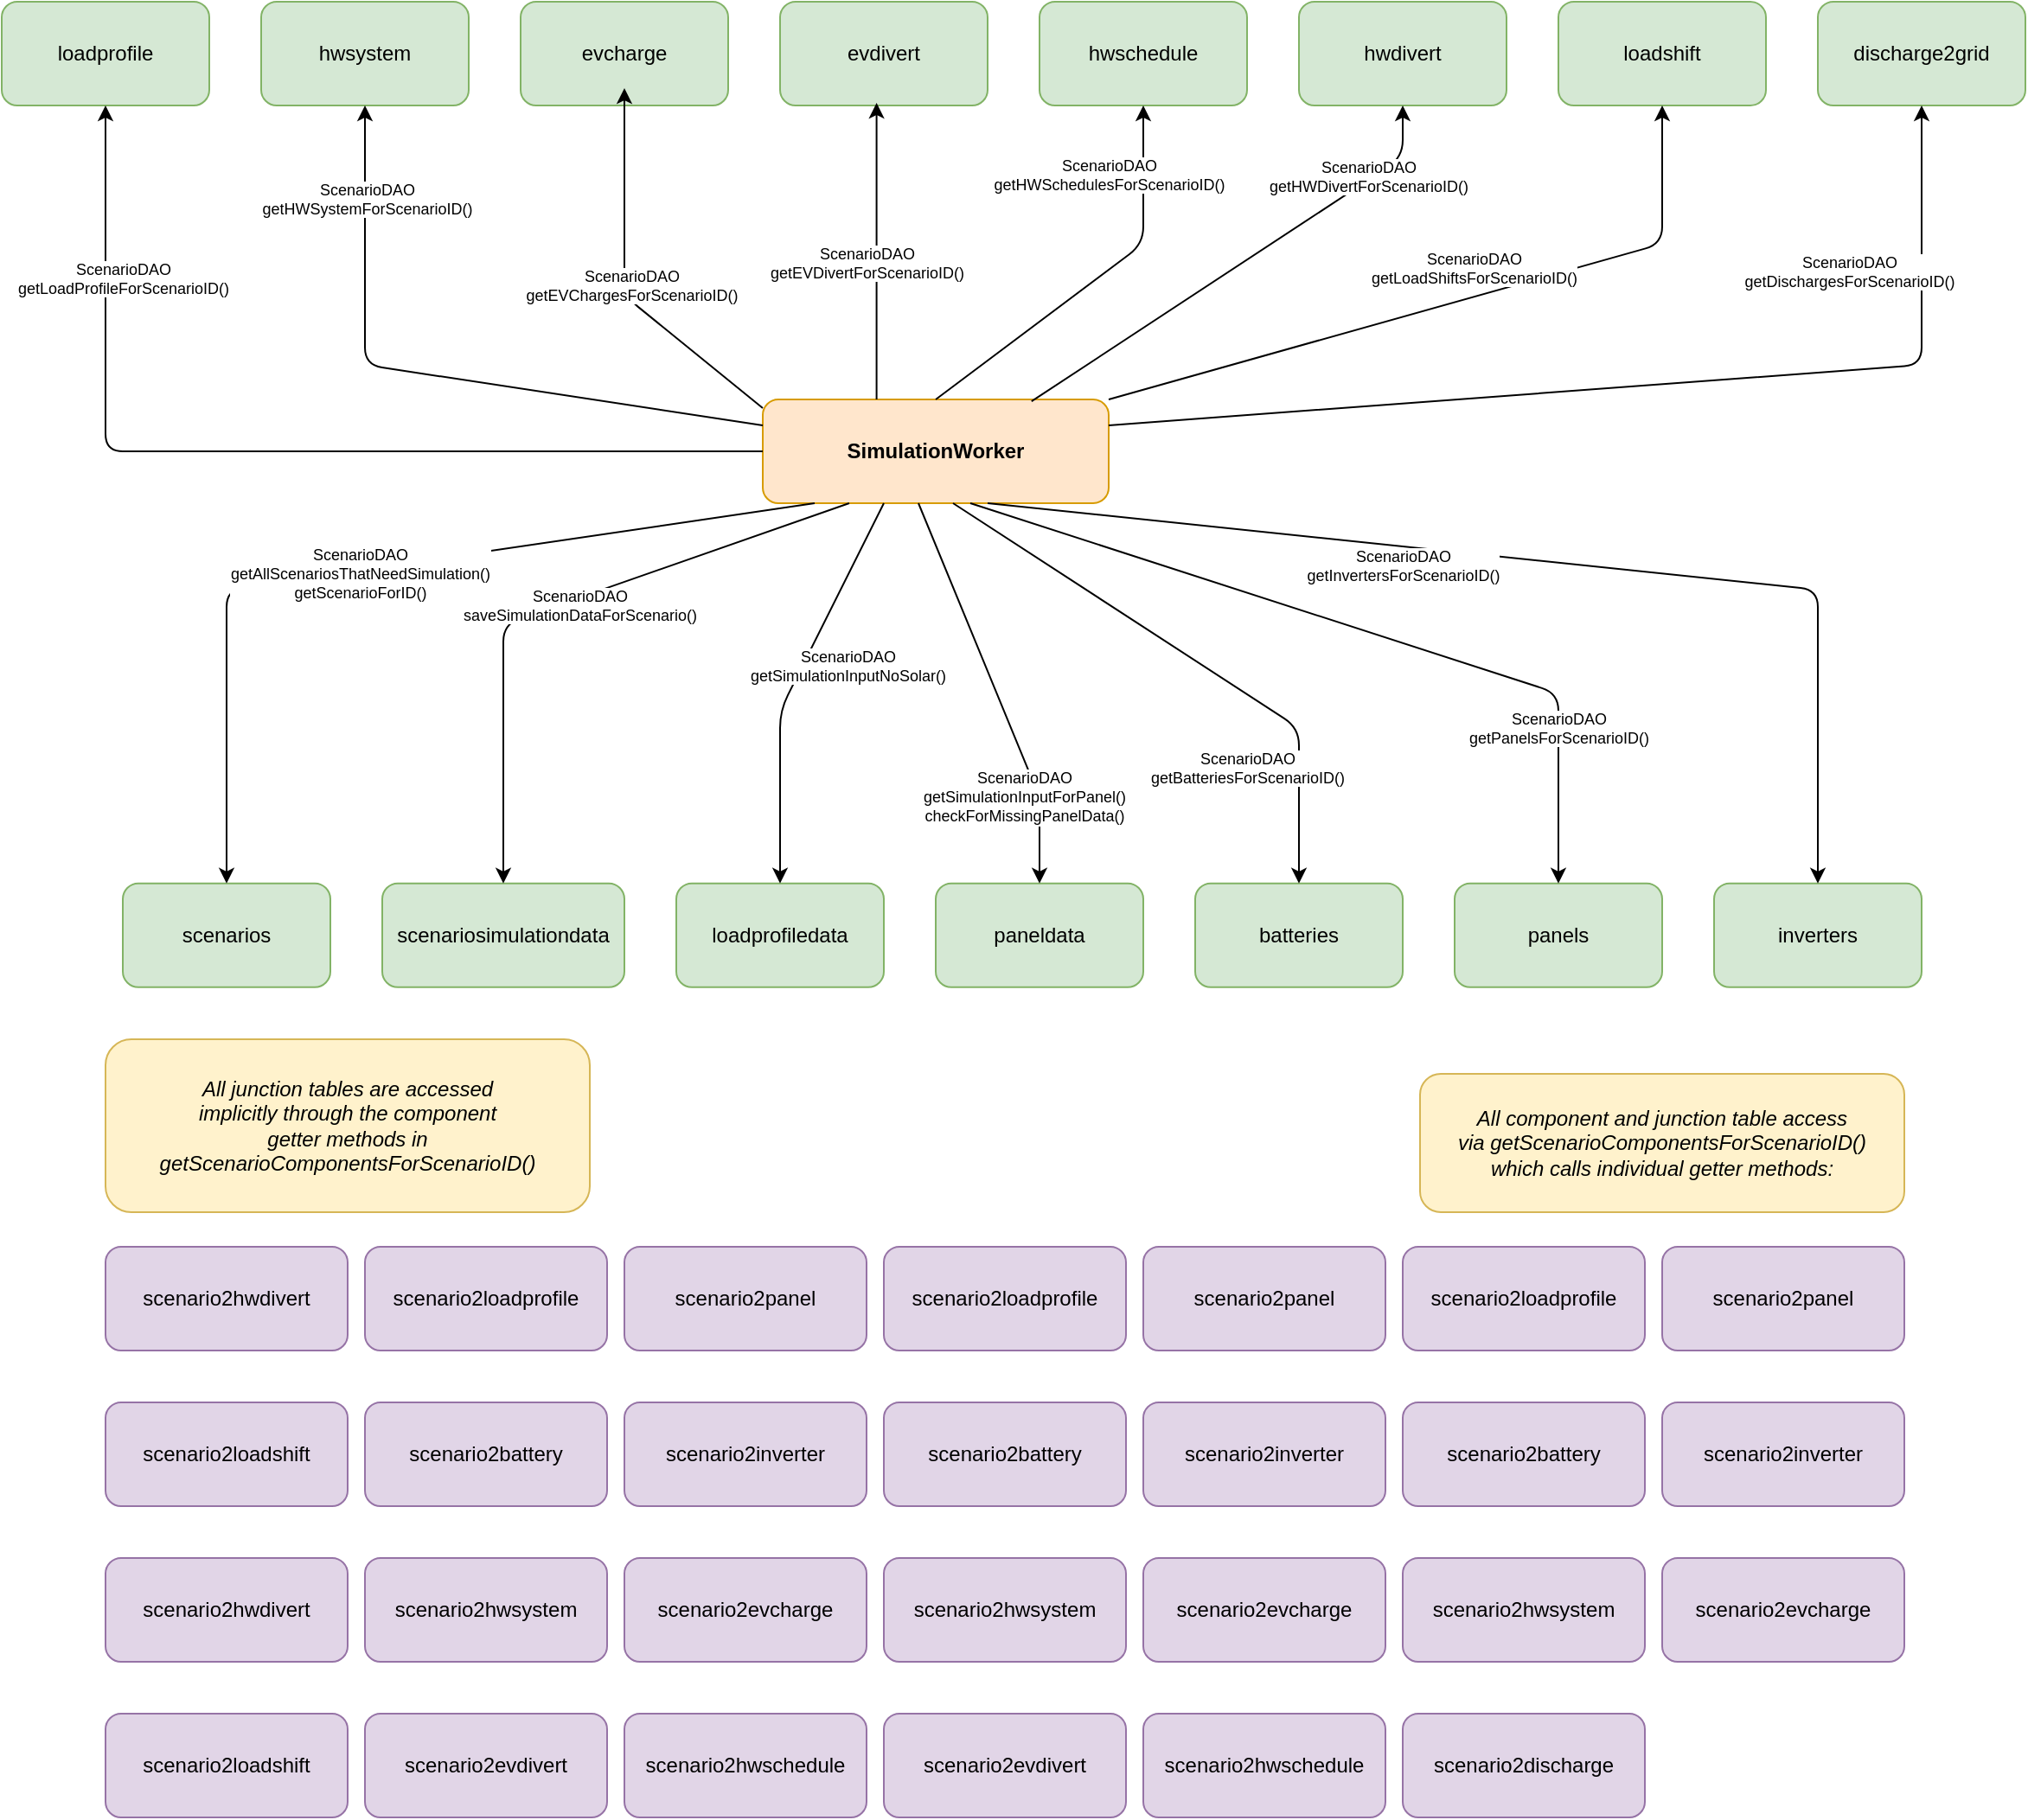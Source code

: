 <mxfile version="27.0.9">
  <diagram name="SimulationWorker Dependencies" id="simulation-worker">
    <mxGraphModel dx="1501" dy="885" grid="1" gridSize="10" guides="1" tooltips="1" connect="1" arrows="1" fold="1" page="1" pageScale="1" pageWidth="2400" pageHeight="1600" math="0" shadow="0">
      <root>
        <mxCell id="0" />
        <mxCell id="1" parent="0" />
        <mxCell id="simulation-worker" value="SimulationWorker" style="rounded=1;whiteSpace=wrap;html=1;fillColor=#FFE6CC;strokeColor=#D79B00;fontColor=#000000;fontStyle=1;" parent="1" vertex="1">
          <mxGeometry x="1030" y="410" width="200" height="60" as="geometry" />
        </mxCell>
        <mxCell id="scenarios-table" value="scenarios" style="rounded=1;whiteSpace=wrap;html=1;fillColor=#D5E8D4;strokeColor=#82B366;fontColor=#000000;" parent="1" vertex="1">
          <mxGeometry x="660" y="689.9" width="120" height="60" as="geometry" />
        </mxCell>
        <mxCell id="scenariosimulationdata-table" value="scenariosimulationdata" style="rounded=1;whiteSpace=wrap;html=1;fillColor=#D5E8D4;strokeColor=#82B366;fontColor=#000000;" parent="1" vertex="1">
          <mxGeometry x="810" y="689.9" width="140" height="60" as="geometry" />
        </mxCell>
        <mxCell id="loadprofiledata-table" value="loadprofiledata" style="rounded=1;whiteSpace=wrap;html=1;fillColor=#D5E8D4;strokeColor=#82B366;fontColor=#000000;" parent="1" vertex="1">
          <mxGeometry x="980" y="689.9" width="120" height="60" as="geometry" />
        </mxCell>
        <mxCell id="paneldata-table" value="paneldata" style="rounded=1;whiteSpace=wrap;html=1;fillColor=#D5E8D4;strokeColor=#82B366;fontColor=#000000;" parent="1" vertex="1">
          <mxGeometry x="1130" y="689.9" width="120" height="60" as="geometry" />
        </mxCell>
        <mxCell id="batteries-table" value="batteries" style="rounded=1;whiteSpace=wrap;html=1;fillColor=#D5E8D4;strokeColor=#82B366;fontColor=#000000;" parent="1" vertex="1">
          <mxGeometry x="1280" y="689.9" width="120" height="60" as="geometry" />
        </mxCell>
        <mxCell id="panels-table" value="panels" style="rounded=1;whiteSpace=wrap;html=1;fillColor=#D5E8D4;strokeColor=#82B366;fontColor=#000000;" parent="1" vertex="1">
          <mxGeometry x="1430" y="689.9" width="120" height="60" as="geometry" />
        </mxCell>
        <mxCell id="inverters-table" value="inverters" style="rounded=1;whiteSpace=wrap;html=1;fillColor=#D5E8D4;strokeColor=#82B366;fontColor=#000000;" parent="1" vertex="1">
          <mxGeometry x="1580" y="689.9" width="120" height="60" as="geometry" />
        </mxCell>
        <mxCell id="loadprofile-table" value="loadprofile" style="rounded=1;whiteSpace=wrap;html=1;fillColor=#D5E8D4;strokeColor=#82B366;fontColor=#000000;" parent="1" vertex="1">
          <mxGeometry x="590" y="180" width="120" height="60" as="geometry" />
        </mxCell>
        <mxCell id="hwsystem-table" value="hwsystem" style="rounded=1;whiteSpace=wrap;html=1;fillColor=#D5E8D4;strokeColor=#82B366;fontColor=#000000;" parent="1" vertex="1">
          <mxGeometry x="740" y="180" width="120" height="60" as="geometry" />
        </mxCell>
        <mxCell id="evcharge-table" value="evcharge" style="rounded=1;whiteSpace=wrap;html=1;fillColor=#D5E8D4;strokeColor=#82B366;fontColor=#000000;" parent="1" vertex="1">
          <mxGeometry x="890" y="180" width="120" height="60" as="geometry" />
        </mxCell>
        <mxCell id="evdivert-table" value="evdivert" style="rounded=1;whiteSpace=wrap;html=1;fillColor=#D5E8D4;strokeColor=#82B366;fontColor=#000000;" parent="1" vertex="1">
          <mxGeometry x="1040" y="180" width="120" height="60" as="geometry" />
        </mxCell>
        <mxCell id="hwschedule-table" value="hwschedule" style="rounded=1;whiteSpace=wrap;html=1;fillColor=#D5E8D4;strokeColor=#82B366;fontColor=#000000;" parent="1" vertex="1">
          <mxGeometry x="1190" y="180" width="120" height="60" as="geometry" />
        </mxCell>
        <mxCell id="hwdivert-table" value="hwdivert" style="rounded=1;whiteSpace=wrap;html=1;fillColor=#D5E8D4;strokeColor=#82B366;fontColor=#000000;" parent="1" vertex="1">
          <mxGeometry x="1340" y="180" width="120" height="60" as="geometry" />
        </mxCell>
        <mxCell id="loadshift-table" value="loadshift" style="rounded=1;whiteSpace=wrap;html=1;fillColor=#D5E8D4;strokeColor=#82B366;fontColor=#000000;" parent="1" vertex="1">
          <mxGeometry x="1490" y="180" width="120" height="60" as="geometry" />
        </mxCell>
        <mxCell id="discharge2grid-table" value="discharge2grid" style="rounded=1;whiteSpace=wrap;html=1;fillColor=#D5E8D4;strokeColor=#82B366;fontColor=#000000;" parent="1" vertex="1">
          <mxGeometry x="1640" y="180" width="120" height="60" as="geometry" />
        </mxCell>
        <mxCell id="conn1" value="" style="endArrow=classic;html=1;rounded=1;exitX=0.15;exitY=1;exitDx=0;exitDy=0;entryX=0.5;entryY=0;entryDx=0;entryDy=0;noEdgeStyle=1;orthogonal=1;" parent="1" source="simulation-worker" target="scenarios-table" edge="1">
          <mxGeometry width="50" height="50" relative="1" as="geometry">
            <mxPoint x="1200" y="810" as="sourcePoint" />
            <mxPoint x="1250" y="760" as="targetPoint" />
            <Array as="points">
              <mxPoint x="720" y="520" />
            </Array>
          </mxGeometry>
        </mxCell>
        <mxCell id="dao1-label" value="ScenarioDAO&#xa;getAllScenariosThatNeedSimulation()&#xa;getScenarioForID()" style="edgeLabel;html=1;align=center;verticalAlign=middle;resizable=0;points=[];fontSize=9;fontColor=#000000;labelBackgroundColor=#FFFFFF;" parent="conn1" vertex="1" connectable="0">
          <mxGeometry x="-0.2" y="1" relative="1" as="geometry">
            <mxPoint x="-60" y="10" as="offset" />
          </mxGeometry>
        </mxCell>
        <mxCell id="conn2" value="" style="endArrow=classic;html=1;rounded=1;exitX=0.25;exitY=1;exitDx=0;exitDy=0;entryX=0.5;entryY=0;entryDx=0;entryDy=0;noEdgeStyle=1;orthogonal=1;" parent="1" source="simulation-worker" target="scenariosimulationdata-table" edge="1">
          <mxGeometry width="50" height="50" relative="1" as="geometry">
            <mxPoint x="1200" y="810" as="sourcePoint" />
            <mxPoint x="1250" y="760" as="targetPoint" />
            <Array as="points">
              <mxPoint x="880" y="540" />
            </Array>
          </mxGeometry>
        </mxCell>
        <mxCell id="dao2-label" value="ScenarioDAO&#xa;saveSimulationDataForScenario()" style="edgeLabel;html=1;align=center;verticalAlign=middle;resizable=0;points=[];fontSize=9;fontColor=#000000;labelBackgroundColor=#FFFFFF;" parent="conn2" vertex="1" connectable="0">
          <mxGeometry x="-0.2" y="1" relative="1" as="geometry">
            <mxPoint x="-20" y="10" as="offset" />
          </mxGeometry>
        </mxCell>
        <mxCell id="conn3" value="" style="endArrow=classic;html=1;rounded=1;exitX=0.35;exitY=1;exitDx=0;exitDy=0;entryX=0.5;entryY=0;entryDx=0;entryDy=0;noEdgeStyle=1;orthogonal=1;" parent="1" source="simulation-worker" target="loadprofiledata-table" edge="1">
          <mxGeometry width="50" height="50" relative="1" as="geometry">
            <mxPoint x="1200" y="810" as="sourcePoint" />
            <mxPoint x="1250" y="760" as="targetPoint" />
            <Array as="points">
              <mxPoint x="1040" y="590" />
            </Array>
          </mxGeometry>
        </mxCell>
        <mxCell id="dao3-label" value="ScenarioDAO&#xa;getSimulationInputNoSolar()" style="edgeLabel;html=1;align=center;verticalAlign=middle;resizable=0;points=[];fontSize=9;fontColor=#000000;labelBackgroundColor=#FFFFFF;" parent="conn3" vertex="1" connectable="0">
          <mxGeometry x="-0.2" y="1" relative="1" as="geometry">
            <mxPoint x="20" y="10" as="offset" />
          </mxGeometry>
        </mxCell>
        <mxCell id="conn4" value="" style="endArrow=classic;html=1;rounded=1;exitX=0.45;exitY=1;exitDx=0;exitDy=0;entryX=0.5;entryY=0;entryDx=0;entryDy=0;noEdgeStyle=1;orthogonal=1;" parent="1" source="simulation-worker" target="paneldata-table" edge="1">
          <mxGeometry width="50" height="50" relative="1" as="geometry">
            <mxPoint x="1200" y="810" as="sourcePoint" />
            <mxPoint x="1250" y="760" as="targetPoint" />
            <Array as="points">
              <mxPoint x="1190" y="640" />
            </Array>
          </mxGeometry>
        </mxCell>
        <mxCell id="dao4-label" value="ScenarioDAO&#xa;getSimulationInputForPanel()&#xa;checkForMissingPanelData()" style="edgeLabel;html=1;align=center;verticalAlign=middle;resizable=0;points=[];fontSize=9;fontColor=#000000;labelBackgroundColor=#FFFFFF;" parent="conn4" vertex="1" connectable="0">
          <mxGeometry x="-0.2" y="1" relative="1" as="geometry">
            <mxPoint x="24" y="84" as="offset" />
          </mxGeometry>
        </mxCell>
        <mxCell id="comp-conn1" value="" style="endArrow=classic;html=1;rounded=1;exitX=0.55;exitY=1;exitDx=0;exitDy=0;entryX=0.5;entryY=0;entryDx=0;entryDy=0;noEdgeStyle=1;orthogonal=1;" parent="1" source="simulation-worker" target="batteries-table" edge="1">
          <mxGeometry width="50" height="50" relative="1" as="geometry">
            <mxPoint x="1200" y="810" as="sourcePoint" />
            <mxPoint x="1250" y="760" as="targetPoint" />
            <Array as="points">
              <mxPoint x="1340" y="600" />
            </Array>
          </mxGeometry>
        </mxCell>
        <mxCell id="comp-dao1-label" value="ScenarioDAO&#xa;getBatteriesForScenarioID()" style="edgeLabel;html=1;align=center;verticalAlign=middle;resizable=0;points=[];fontSize=9;fontColor=#000000;labelBackgroundColor=#FFFFFF;" parent="comp-conn1" vertex="1" connectable="0">
          <mxGeometry x="-0.2" y="1" relative="1" as="geometry">
            <mxPoint x="59" y="82" as="offset" />
          </mxGeometry>
        </mxCell>
        <mxCell id="comp-conn2" value="" style="endArrow=classic;html=1;rounded=1;exitX=0.6;exitY=1;exitDx=0;exitDy=0;entryX=0.5;entryY=0;entryDx=0;entryDy=0;noEdgeStyle=1;orthogonal=1;" parent="1" source="simulation-worker" target="panels-table" edge="1">
          <mxGeometry width="50" height="50" relative="1" as="geometry">
            <mxPoint x="1200" y="810" as="sourcePoint" />
            <mxPoint x="1250" y="760" as="targetPoint" />
            <Array as="points">
              <mxPoint x="1490" y="580" />
            </Array>
          </mxGeometry>
        </mxCell>
        <mxCell id="comp-dao2-label" value="ScenarioDAO&#xa;getPanelsForScenarioID()" style="edgeLabel;html=1;align=center;verticalAlign=middle;resizable=0;points=[];fontSize=9;fontColor=#000000;labelBackgroundColor=#FFFFFF;" parent="comp-conn2" vertex="1" connectable="0">
          <mxGeometry x="-0.2" y="1" relative="1" as="geometry">
            <mxPoint x="162" y="73" as="offset" />
          </mxGeometry>
        </mxCell>
        <mxCell id="comp-conn3" value="" style="endArrow=classic;html=1;rounded=1;exitX=0.65;exitY=1;exitDx=0;exitDy=0;entryX=0.5;entryY=0;entryDx=0;entryDy=0;noEdgeStyle=1;orthogonal=1;" parent="1" source="simulation-worker" target="inverters-table" edge="1">
          <mxGeometry width="50" height="50" relative="1" as="geometry">
            <mxPoint x="1200" y="810" as="sourcePoint" />
            <mxPoint x="1250" y="760" as="targetPoint" />
            <Array as="points">
              <mxPoint x="1640" y="520" />
            </Array>
          </mxGeometry>
        </mxCell>
        <mxCell id="comp-dao3-label" value="ScenarioDAO&#xa;getInvertersForScenarioID()" style="edgeLabel;html=1;align=center;verticalAlign=middle;resizable=0;points=[];fontSize=9;fontColor=#000000;labelBackgroundColor=#FFFFFF;" parent="comp-conn3" vertex="1" connectable="0">
          <mxGeometry x="-0.2" y="1" relative="1" as="geometry">
            <mxPoint x="-20" y="10" as="offset" />
          </mxGeometry>
        </mxCell>
        <mxCell id="comp-conn4" value="" style="endArrow=classic;html=1;rounded=1;exitX=0;exitY=0.5;exitDx=0;exitDy=0;entryX=0.5;entryY=1;entryDx=0;entryDy=0;noEdgeStyle=1;orthogonal=1;" parent="1" source="simulation-worker" target="loadprofile-table" edge="1">
          <mxGeometry width="50" height="50" relative="1" as="geometry">
            <mxPoint x="1200" y="810" as="sourcePoint" />
            <mxPoint x="1250" y="760" as="targetPoint" />
            <Array as="points">
              <mxPoint x="650" y="440" />
            </Array>
          </mxGeometry>
        </mxCell>
        <mxCell id="comp-dao4-label" value="ScenarioDAO&#xa;getLoadProfileForScenarioID()" style="edgeLabel;html=1;align=center;verticalAlign=middle;resizable=0;points=[];fontSize=9;fontColor=#000000;labelBackgroundColor=#FFFFFF;" parent="comp-conn4" vertex="1" connectable="0">
          <mxGeometry x="-0.2" y="1" relative="1" as="geometry">
            <mxPoint x="-138" y="-101" as="offset" />
          </mxGeometry>
        </mxCell>
        <mxCell id="sys-conn1" value="" style="endArrow=classic;html=1;rounded=1;exitX=0;exitY=0.25;exitDx=0;exitDy=0;entryX=0.5;entryY=1;entryDx=0;entryDy=0;noEdgeStyle=1;orthogonal=1;" parent="1" source="simulation-worker" target="hwsystem-table" edge="1">
          <mxGeometry width="50" height="50" relative="1" as="geometry">
            <mxPoint x="1200" y="910" as="sourcePoint" />
            <mxPoint x="1250" y="860" as="targetPoint" />
            <Array as="points">
              <mxPoint x="800" y="390" />
            </Array>
          </mxGeometry>
        </mxCell>
        <mxCell id="sys-dao1-label" value="ScenarioDAO&#xa;getHWSystemForScenarioID()" style="edgeLabel;html=1;align=center;verticalAlign=middle;resizable=0;points=[];fontSize=9;fontColor=#000000;labelBackgroundColor=#FFFFFF;" parent="sys-conn1" vertex="1" connectable="0">
          <mxGeometry x="-0.2" y="1" relative="1" as="geometry">
            <mxPoint x="-78" y="-109" as="offset" />
          </mxGeometry>
        </mxCell>
        <mxCell id="sys-conn2" value="" style="endArrow=classic;html=1;rounded=1;exitX=0;exitY=0.25;exitDx=0;exitDy=0;entryX=0.5;entryY=1;entryDx=0;entryDy=0;noEdgeStyle=1;orthogonal=1;" parent="1" edge="1">
          <mxGeometry width="50" height="50" relative="1" as="geometry">
            <mxPoint x="1030" y="415" as="sourcePoint" />
            <mxPoint x="950.0" y="230.0" as="targetPoint" />
            <Array as="points">
              <mxPoint x="950" y="350" />
            </Array>
          </mxGeometry>
        </mxCell>
        <mxCell id="sys-dao2-label" value="ScenarioDAO&#xa;getEVChargesForScenarioID()" style="edgeLabel;html=1;align=center;verticalAlign=middle;resizable=0;points=[];fontSize=9;fontColor=#000000;labelBackgroundColor=#FFFFFF;" parent="sys-conn2" vertex="1" connectable="0">
          <mxGeometry x="-0.2" y="1" relative="1" as="geometry">
            <mxPoint x="-7" y="-16" as="offset" />
          </mxGeometry>
        </mxCell>
        <mxCell id="sys-conn3" value="" style="endArrow=classic;html=1;rounded=1;entryX=0.465;entryY=0.975;entryDx=0;entryDy=0;noEdgeStyle=1;orthogonal=1;entryPerimeter=0;" parent="1" source="simulation-worker" target="evdivert-table" edge="1">
          <mxGeometry width="50" height="50" relative="1" as="geometry">
            <mxPoint x="1200" y="910" as="sourcePoint" />
            <mxPoint x="1250" y="860" as="targetPoint" />
          </mxGeometry>
        </mxCell>
        <mxCell id="sys-dao3-label" value="ScenarioDAO&#xa;getEVDivertForScenarioID()" style="edgeLabel;html=1;align=center;verticalAlign=middle;resizable=0;points=[];fontSize=9;fontColor=#000000;labelBackgroundColor=#FFFFFF;" parent="sys-conn3" vertex="1" connectable="0">
          <mxGeometry x="-0.2" y="1" relative="1" as="geometry">
            <mxPoint x="-5" y="-11" as="offset" />
          </mxGeometry>
        </mxCell>
        <mxCell id="sys-conn4" value="" style="endArrow=classic;html=1;rounded=1;exitX=0.5;exitY=0;exitDx=0;exitDy=0;entryX=0.5;entryY=1;entryDx=0;entryDy=0;noEdgeStyle=1;orthogonal=1;" parent="1" source="simulation-worker" target="hwschedule-table" edge="1">
          <mxGeometry width="50" height="50" relative="1" as="geometry">
            <mxPoint x="1200" y="910" as="sourcePoint" />
            <mxPoint x="1250" y="860" as="targetPoint" />
            <Array as="points">
              <mxPoint x="1250" y="320" />
            </Array>
          </mxGeometry>
        </mxCell>
        <mxCell id="sys-dao4-label" value="ScenarioDAO&#xa;getHWSchedulesForScenarioID()" style="edgeLabel;html=1;align=center;verticalAlign=middle;resizable=0;points=[];fontSize=9;fontColor=#000000;labelBackgroundColor=#FFFFFF;" parent="sys-conn4" vertex="1" connectable="0">
          <mxGeometry x="-0.2" y="1" relative="1" as="geometry">
            <mxPoint x="27" y="-74" as="offset" />
          </mxGeometry>
        </mxCell>
        <mxCell id="add-conn1" value="" style="endArrow=classic;html=1;rounded=1;exitX=0.777;exitY=0.018;exitDx=0;exitDy=0;entryX=0.5;entryY=1;entryDx=0;entryDy=0;noEdgeStyle=1;orthogonal=1;exitPerimeter=0;" parent="1" source="simulation-worker" target="hwdivert-table" edge="1">
          <mxGeometry width="50" height="50" relative="1" as="geometry">
            <mxPoint x="1200" y="1010" as="sourcePoint" />
            <mxPoint x="1250" y="960" as="targetPoint" />
            <Array as="points">
              <mxPoint x="1400" y="270" />
            </Array>
          </mxGeometry>
        </mxCell>
        <mxCell id="add-dao1-label" value="ScenarioDAO&#xa;getHWDivertForScenarioID()" style="edgeLabel;html=1;align=center;verticalAlign=middle;resizable=0;points=[];fontSize=9;fontColor=#000000;labelBackgroundColor=#FFFFFF;" parent="add-conn1" vertex="1" connectable="0">
          <mxGeometry x="-0.2" y="1" relative="1" as="geometry">
            <mxPoint x="99" y="-67" as="offset" />
          </mxGeometry>
        </mxCell>
        <mxCell id="add-conn2" value="" style="endArrow=classic;html=1;rounded=1;exitX=1;exitY=0;exitDx=0;exitDy=0;entryX=0.5;entryY=1;entryDx=0;entryDy=0;noEdgeStyle=1;orthogonal=1;" parent="1" source="simulation-worker" target="loadshift-table" edge="1">
          <mxGeometry width="50" height="50" relative="1" as="geometry">
            <mxPoint x="1200" y="1010" as="sourcePoint" />
            <mxPoint x="1250" y="960" as="targetPoint" />
            <Array as="points">
              <mxPoint x="1550" y="320" />
            </Array>
          </mxGeometry>
        </mxCell>
        <mxCell id="add-dao2-label" value="ScenarioDAO&#xa;getLoadShiftsForScenarioID()" style="edgeLabel;html=1;align=center;verticalAlign=middle;resizable=0;points=[];fontSize=9;fontColor=#000000;labelBackgroundColor=#FFFFFF;" parent="add-conn2" vertex="1" connectable="0">
          <mxGeometry x="-0.2" y="1" relative="1" as="geometry">
            <mxPoint x="52" y="-31" as="offset" />
          </mxGeometry>
        </mxCell>
        <mxCell id="add-conn3" value="" style="endArrow=classic;html=1;rounded=1;exitX=1;exitY=0.25;exitDx=0;exitDy=0;entryX=0.5;entryY=1;entryDx=0;entryDy=0;noEdgeStyle=1;orthogonal=1;" parent="1" source="simulation-worker" target="discharge2grid-table" edge="1">
          <mxGeometry width="50" height="50" relative="1" as="geometry">
            <mxPoint x="1200" y="1010" as="sourcePoint" />
            <mxPoint x="1250" y="960" as="targetPoint" />
            <Array as="points">
              <mxPoint x="1700" y="390" />
            </Array>
          </mxGeometry>
        </mxCell>
        <mxCell id="add-dao3-label" value="ScenarioDAO&#xa;getDischargesForScenarioID()" style="edgeLabel;html=1;align=center;verticalAlign=middle;resizable=0;points=[];fontSize=9;fontColor=#000000;labelBackgroundColor=#FFFFFF;" parent="add-conn3" vertex="1" connectable="0">
          <mxGeometry x="-0.2" y="1" relative="1" as="geometry">
            <mxPoint x="180" y="-70" as="offset" />
          </mxGeometry>
        </mxCell>
        <mxCell id="tGfzil0UiKOSlLl2KugY-17" value="scenario2discharge" style="rounded=1;whiteSpace=wrap;html=1;fillColor=#E1D5E7;strokeColor=#9673A6;fontColor=#000000;" vertex="1" parent="1">
          <mxGeometry x="1400" y="1170" width="140" height="60" as="geometry" />
        </mxCell>
        <mxCell id="tGfzil0UiKOSlLl2KugY-18" value="All component and junction table access&#xa;via getScenarioComponentsForScenarioID()&#xa;which calls individual getter methods:" style="rounded=1;whiteSpace=wrap;html=1;fillColor=#FFF2CC;strokeColor=#D6B656;fontColor=#000000;fontStyle=2;" vertex="1" parent="1">
          <mxGeometry x="1410" y="800" width="280" height="80" as="geometry" />
        </mxCell>
        <mxCell id="tGfzil0UiKOSlLl2KugY-19" value="All junction tables are accessed&#xa;implicitly through the component&#xa;getter methods in&#xa;getScenarioComponentsForScenarioID()" style="rounded=1;whiteSpace=wrap;html=1;fillColor=#FFF2CC;strokeColor=#D6B656;fontColor=#000000;fontStyle=2;" vertex="1" parent="1">
          <mxGeometry x="650" y="780" width="280" height="100" as="geometry" />
        </mxCell>
        <mxCell id="tGfzil0UiKOSlLl2KugY-20" value="scenario2loadprofile" style="rounded=1;whiteSpace=wrap;html=1;fillColor=#E1D5E7;strokeColor=#9673A6;fontColor=#000000;" vertex="1" parent="1">
          <mxGeometry x="1100" y="900" width="140" height="60" as="geometry" />
        </mxCell>
        <mxCell id="tGfzil0UiKOSlLl2KugY-21" value="scenario2panel" style="rounded=1;whiteSpace=wrap;html=1;fillColor=#E1D5E7;strokeColor=#9673A6;fontColor=#000000;" vertex="1" parent="1">
          <mxGeometry x="1250" y="900" width="140" height="60" as="geometry" />
        </mxCell>
        <mxCell id="tGfzil0UiKOSlLl2KugY-22" value="scenario2inverter" style="rounded=1;whiteSpace=wrap;html=1;fillColor=#E1D5E7;strokeColor=#9673A6;fontColor=#000000;" vertex="1" parent="1">
          <mxGeometry x="1250" y="990" width="140" height="60" as="geometry" />
        </mxCell>
        <mxCell id="tGfzil0UiKOSlLl2KugY-23" value="scenario2battery" style="rounded=1;whiteSpace=wrap;html=1;fillColor=#E1D5E7;strokeColor=#9673A6;fontColor=#000000;" vertex="1" parent="1">
          <mxGeometry x="1100" y="990" width="140" height="60" as="geometry" />
        </mxCell>
        <mxCell id="tGfzil0UiKOSlLl2KugY-24" value="scenario2hwsystem" style="rounded=1;whiteSpace=wrap;html=1;fillColor=#E1D5E7;strokeColor=#9673A6;fontColor=#000000;" vertex="1" parent="1">
          <mxGeometry x="1100" y="1080" width="140" height="60" as="geometry" />
        </mxCell>
        <mxCell id="tGfzil0UiKOSlLl2KugY-25" value="scenario2evcharge" style="rounded=1;whiteSpace=wrap;html=1;fillColor=#E1D5E7;strokeColor=#9673A6;fontColor=#000000;" vertex="1" parent="1">
          <mxGeometry x="1250" y="1080" width="140" height="60" as="geometry" />
        </mxCell>
        <mxCell id="tGfzil0UiKOSlLl2KugY-26" value="scenario2evdivert" style="rounded=1;whiteSpace=wrap;html=1;fillColor=#E1D5E7;strokeColor=#9673A6;fontColor=#000000;" vertex="1" parent="1">
          <mxGeometry x="1100" y="1170" width="140" height="60" as="geometry" />
        </mxCell>
        <mxCell id="tGfzil0UiKOSlLl2KugY-27" value="scenario2hwschedule" style="rounded=1;whiteSpace=wrap;html=1;fillColor=#E1D5E7;strokeColor=#9673A6;fontColor=#000000;" vertex="1" parent="1">
          <mxGeometry x="1250" y="1170" width="140" height="60" as="geometry" />
        </mxCell>
        <mxCell id="tGfzil0UiKOSlLl2KugY-28" value="scenario2hwdivert" style="rounded=1;whiteSpace=wrap;html=1;fillColor=#E1D5E7;strokeColor=#9673A6;fontColor=#000000;" vertex="1" parent="1">
          <mxGeometry x="650" y="1080" width="140" height="60" as="geometry" />
        </mxCell>
        <mxCell id="tGfzil0UiKOSlLl2KugY-29" value="scenario2loadshift" style="rounded=1;whiteSpace=wrap;html=1;fillColor=#E1D5E7;strokeColor=#9673A6;fontColor=#000000;" vertex="1" parent="1">
          <mxGeometry x="650" y="1170" width="140" height="60" as="geometry" />
        </mxCell>
        <mxCell id="tGfzil0UiKOSlLl2KugY-30" value="scenario2evdivert" style="rounded=1;whiteSpace=wrap;html=1;fillColor=#E1D5E7;strokeColor=#9673A6;fontColor=#000000;" vertex="1" parent="1">
          <mxGeometry x="800" y="1170" width="140" height="60" as="geometry" />
        </mxCell>
        <mxCell id="tGfzil0UiKOSlLl2KugY-31" value="scenario2hwschedule" style="rounded=1;whiteSpace=wrap;html=1;fillColor=#E1D5E7;strokeColor=#9673A6;fontColor=#000000;" vertex="1" parent="1">
          <mxGeometry x="950" y="1170" width="140" height="60" as="geometry" />
        </mxCell>
        <mxCell id="tGfzil0UiKOSlLl2KugY-32" value="scenario2hwdivert" style="rounded=1;whiteSpace=wrap;html=1;fillColor=#E1D5E7;strokeColor=#9673A6;fontColor=#000000;" vertex="1" parent="1">
          <mxGeometry x="650" y="900" width="140" height="60" as="geometry" />
        </mxCell>
        <mxCell id="tGfzil0UiKOSlLl2KugY-33" value="scenario2loadshift" style="rounded=1;whiteSpace=wrap;html=1;fillColor=#E1D5E7;strokeColor=#9673A6;fontColor=#000000;" vertex="1" parent="1">
          <mxGeometry x="650" y="990" width="140" height="60" as="geometry" />
        </mxCell>
        <mxCell id="tGfzil0UiKOSlLl2KugY-34" value="scenario2loadprofile" style="rounded=1;whiteSpace=wrap;html=1;fillColor=#E1D5E7;strokeColor=#9673A6;fontColor=#000000;" vertex="1" parent="1">
          <mxGeometry x="800" y="900" width="140" height="60" as="geometry" />
        </mxCell>
        <mxCell id="tGfzil0UiKOSlLl2KugY-35" value="scenario2panel" style="rounded=1;whiteSpace=wrap;html=1;fillColor=#E1D5E7;strokeColor=#9673A6;fontColor=#000000;" vertex="1" parent="1">
          <mxGeometry x="950" y="900" width="140" height="60" as="geometry" />
        </mxCell>
        <mxCell id="tGfzil0UiKOSlLl2KugY-36" value="scenario2inverter" style="rounded=1;whiteSpace=wrap;html=1;fillColor=#E1D5E7;strokeColor=#9673A6;fontColor=#000000;" vertex="1" parent="1">
          <mxGeometry x="950" y="990" width="140" height="60" as="geometry" />
        </mxCell>
        <mxCell id="tGfzil0UiKOSlLl2KugY-37" value="scenario2battery" style="rounded=1;whiteSpace=wrap;html=1;fillColor=#E1D5E7;strokeColor=#9673A6;fontColor=#000000;" vertex="1" parent="1">
          <mxGeometry x="800" y="990" width="140" height="60" as="geometry" />
        </mxCell>
        <mxCell id="tGfzil0UiKOSlLl2KugY-38" value="scenario2hwsystem" style="rounded=1;whiteSpace=wrap;html=1;fillColor=#E1D5E7;strokeColor=#9673A6;fontColor=#000000;" vertex="1" parent="1">
          <mxGeometry x="800" y="1080" width="140" height="60" as="geometry" />
        </mxCell>
        <mxCell id="tGfzil0UiKOSlLl2KugY-39" value="scenario2evcharge" style="rounded=1;whiteSpace=wrap;html=1;fillColor=#E1D5E7;strokeColor=#9673A6;fontColor=#000000;" vertex="1" parent="1">
          <mxGeometry x="950" y="1080" width="140" height="60" as="geometry" />
        </mxCell>
        <mxCell id="tGfzil0UiKOSlLl2KugY-40" value="scenario2loadprofile" style="rounded=1;whiteSpace=wrap;html=1;fillColor=#E1D5E7;strokeColor=#9673A6;fontColor=#000000;" vertex="1" parent="1">
          <mxGeometry x="1400" y="900" width="140" height="60" as="geometry" />
        </mxCell>
        <mxCell id="tGfzil0UiKOSlLl2KugY-41" value="scenario2panel" style="rounded=1;whiteSpace=wrap;html=1;fillColor=#E1D5E7;strokeColor=#9673A6;fontColor=#000000;" vertex="1" parent="1">
          <mxGeometry x="1550" y="900" width="140" height="60" as="geometry" />
        </mxCell>
        <mxCell id="tGfzil0UiKOSlLl2KugY-42" value="scenario2battery" style="rounded=1;whiteSpace=wrap;html=1;fillColor=#E1D5E7;strokeColor=#9673A6;fontColor=#000000;" vertex="1" parent="1">
          <mxGeometry x="1400" y="990" width="140" height="60" as="geometry" />
        </mxCell>
        <mxCell id="tGfzil0UiKOSlLl2KugY-43" value="scenario2inverter" style="rounded=1;whiteSpace=wrap;html=1;fillColor=#E1D5E7;strokeColor=#9673A6;fontColor=#000000;" vertex="1" parent="1">
          <mxGeometry x="1550" y="990" width="140" height="60" as="geometry" />
        </mxCell>
        <mxCell id="tGfzil0UiKOSlLl2KugY-44" value="scenario2hwsystem" style="rounded=1;whiteSpace=wrap;html=1;fillColor=#E1D5E7;strokeColor=#9673A6;fontColor=#000000;" vertex="1" parent="1">
          <mxGeometry x="1400" y="1080" width="140" height="60" as="geometry" />
        </mxCell>
        <mxCell id="tGfzil0UiKOSlLl2KugY-45" value="scenario2evcharge" style="rounded=1;whiteSpace=wrap;html=1;fillColor=#E1D5E7;strokeColor=#9673A6;fontColor=#000000;" vertex="1" parent="1">
          <mxGeometry x="1550" y="1080" width="140" height="60" as="geometry" />
        </mxCell>
      </root>
    </mxGraphModel>
  </diagram>
</mxfile>
